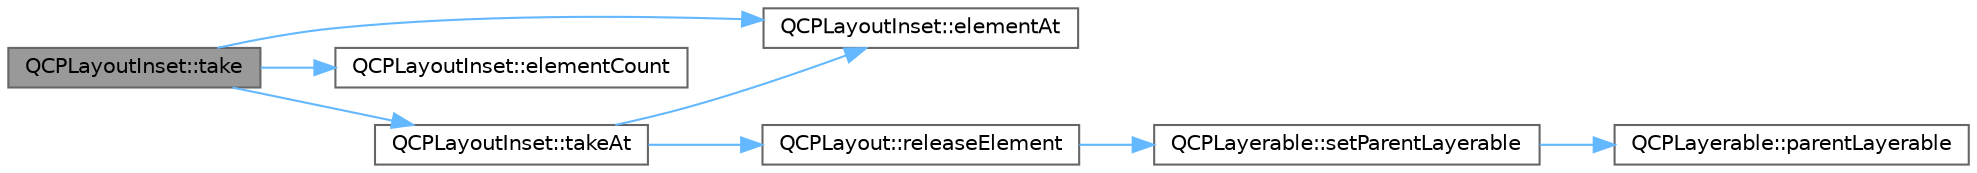 digraph "QCPLayoutInset::take"
{
 // LATEX_PDF_SIZE
  bgcolor="transparent";
  edge [fontname=Helvetica,fontsize=10,labelfontname=Helvetica,labelfontsize=10];
  node [fontname=Helvetica,fontsize=10,shape=box,height=0.2,width=0.4];
  rankdir="LR";
  Node1 [label="QCPLayoutInset::take",height=0.2,width=0.4,color="gray40", fillcolor="grey60", style="filled", fontcolor="black",tooltip=" "];
  Node1 -> Node2 [color="steelblue1",style="solid"];
  Node2 [label="QCPLayoutInset::elementAt",height=0.2,width=0.4,color="grey40", fillcolor="white", style="filled",URL="$class_q_c_p_layout_inset.html#a881ca205605bae9c034733b808f93a02",tooltip=" "];
  Node1 -> Node3 [color="steelblue1",style="solid"];
  Node3 [label="QCPLayoutInset::elementCount",height=0.2,width=0.4,color="grey40", fillcolor="white", style="filled",URL="$class_q_c_p_layout_inset.html#a7f5aa4d48a2e844cfe6dd7ed8f0861df",tooltip=" "];
  Node1 -> Node4 [color="steelblue1",style="solid"];
  Node4 [label="QCPLayoutInset::takeAt",height=0.2,width=0.4,color="grey40", fillcolor="white", style="filled",URL="$class_q_c_p_layout_inset.html#abf2e8233f5b7051220907e62ded490a2",tooltip=" "];
  Node4 -> Node2 [color="steelblue1",style="solid"];
  Node4 -> Node5 [color="steelblue1",style="solid"];
  Node5 [label="QCPLayout::releaseElement",height=0.2,width=0.4,color="grey40", fillcolor="white", style="filled",URL="$class_q_c_p_layout.html#a4afbb4bef0071f72f91afdac4433a18e",tooltip=" "];
  Node5 -> Node6 [color="steelblue1",style="solid"];
  Node6 [label="QCPLayerable::setParentLayerable",height=0.2,width=0.4,color="grey40", fillcolor="white", style="filled",URL="$class_q_c_p_layerable.html#aa23c893671f1f6744ac235cf2204cf3a",tooltip=" "];
  Node6 -> Node7 [color="steelblue1",style="solid"];
  Node7 [label="QCPLayerable::parentLayerable",height=0.2,width=0.4,color="grey40", fillcolor="white", style="filled",URL="$class_q_c_p_layerable.html#aa78b7e644d2c519e1a9a6f2ac5fcd858",tooltip=" "];
}
